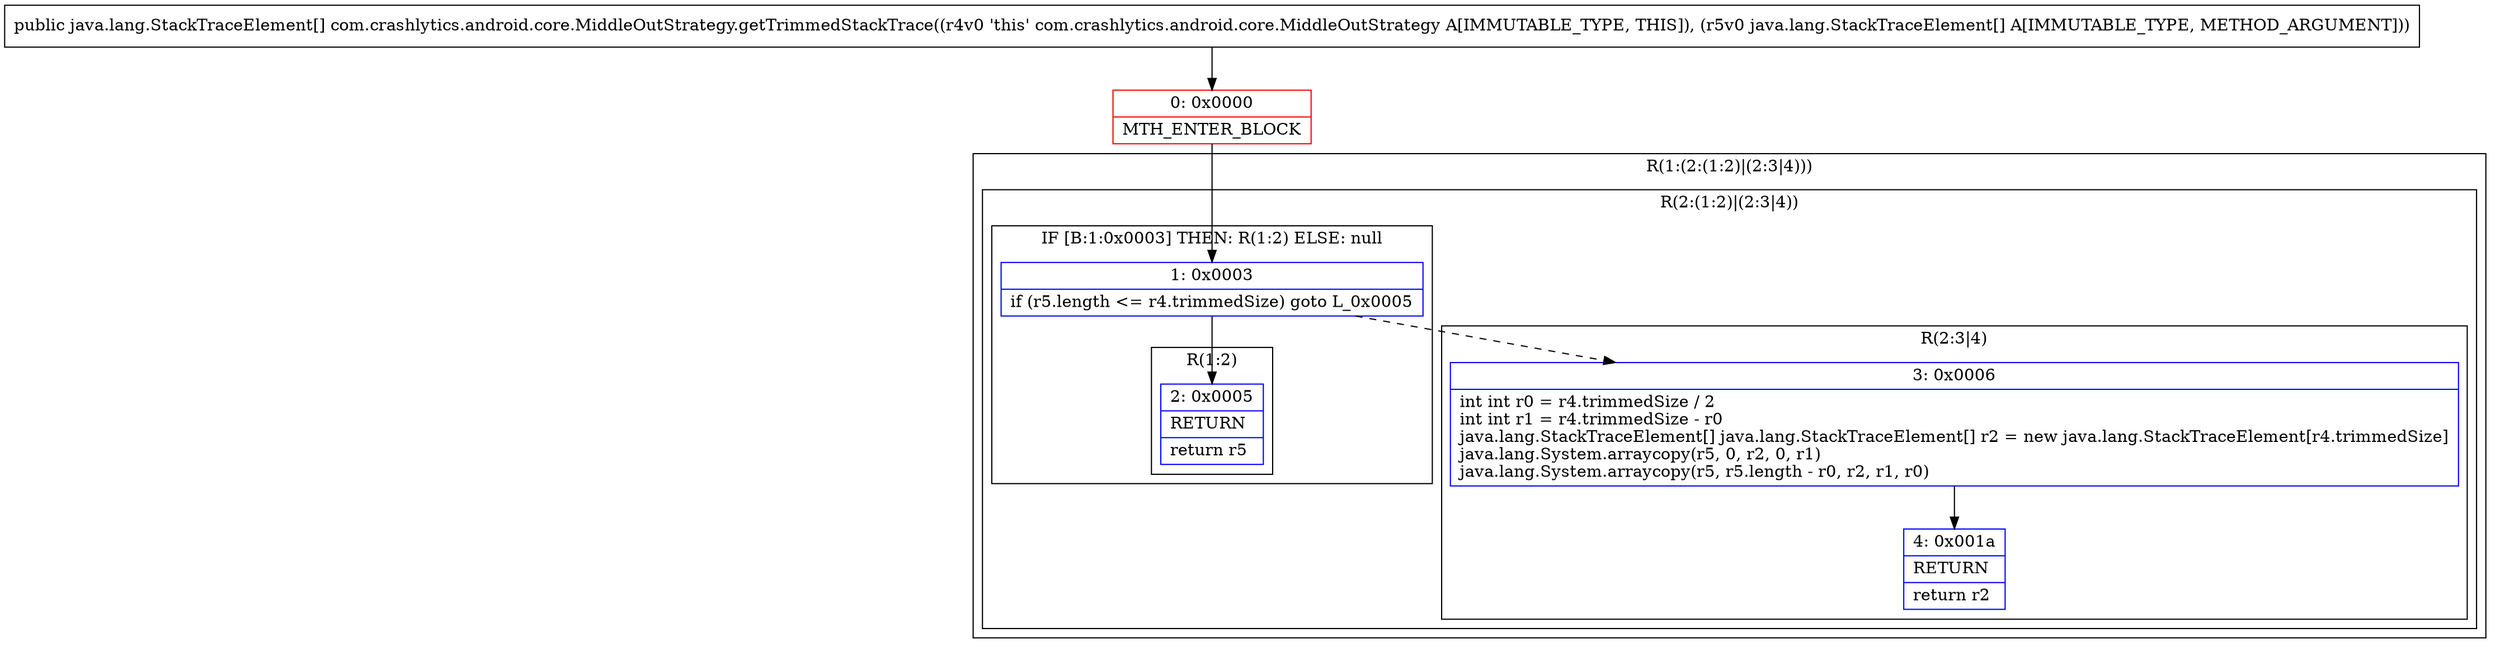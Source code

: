 digraph "CFG forcom.crashlytics.android.core.MiddleOutStrategy.getTrimmedStackTrace([Ljava\/lang\/StackTraceElement;)[Ljava\/lang\/StackTraceElement;" {
subgraph cluster_Region_1048799947 {
label = "R(1:(2:(1:2)|(2:3|4)))";
node [shape=record,color=blue];
subgraph cluster_Region_1790121999 {
label = "R(2:(1:2)|(2:3|4))";
node [shape=record,color=blue];
subgraph cluster_IfRegion_1641634117 {
label = "IF [B:1:0x0003] THEN: R(1:2) ELSE: null";
node [shape=record,color=blue];
Node_1 [shape=record,label="{1\:\ 0x0003|if (r5.length \<= r4.trimmedSize) goto L_0x0005\l}"];
subgraph cluster_Region_675066805 {
label = "R(1:2)";
node [shape=record,color=blue];
Node_2 [shape=record,label="{2\:\ 0x0005|RETURN\l|return r5\l}"];
}
}
subgraph cluster_Region_1791763889 {
label = "R(2:3|4)";
node [shape=record,color=blue];
Node_3 [shape=record,label="{3\:\ 0x0006|int int r0 = r4.trimmedSize \/ 2\lint int r1 = r4.trimmedSize \- r0\ljava.lang.StackTraceElement[] java.lang.StackTraceElement[] r2 = new java.lang.StackTraceElement[r4.trimmedSize]\ljava.lang.System.arraycopy(r5, 0, r2, 0, r1)\ljava.lang.System.arraycopy(r5, r5.length \- r0, r2, r1, r0)\l}"];
Node_4 [shape=record,label="{4\:\ 0x001a|RETURN\l|return r2\l}"];
}
}
}
Node_0 [shape=record,color=red,label="{0\:\ 0x0000|MTH_ENTER_BLOCK\l}"];
MethodNode[shape=record,label="{public java.lang.StackTraceElement[] com.crashlytics.android.core.MiddleOutStrategy.getTrimmedStackTrace((r4v0 'this' com.crashlytics.android.core.MiddleOutStrategy A[IMMUTABLE_TYPE, THIS]), (r5v0 java.lang.StackTraceElement[] A[IMMUTABLE_TYPE, METHOD_ARGUMENT])) }"];
MethodNode -> Node_0;
Node_1 -> Node_2;
Node_1 -> Node_3[style=dashed];
Node_3 -> Node_4;
Node_0 -> Node_1;
}

